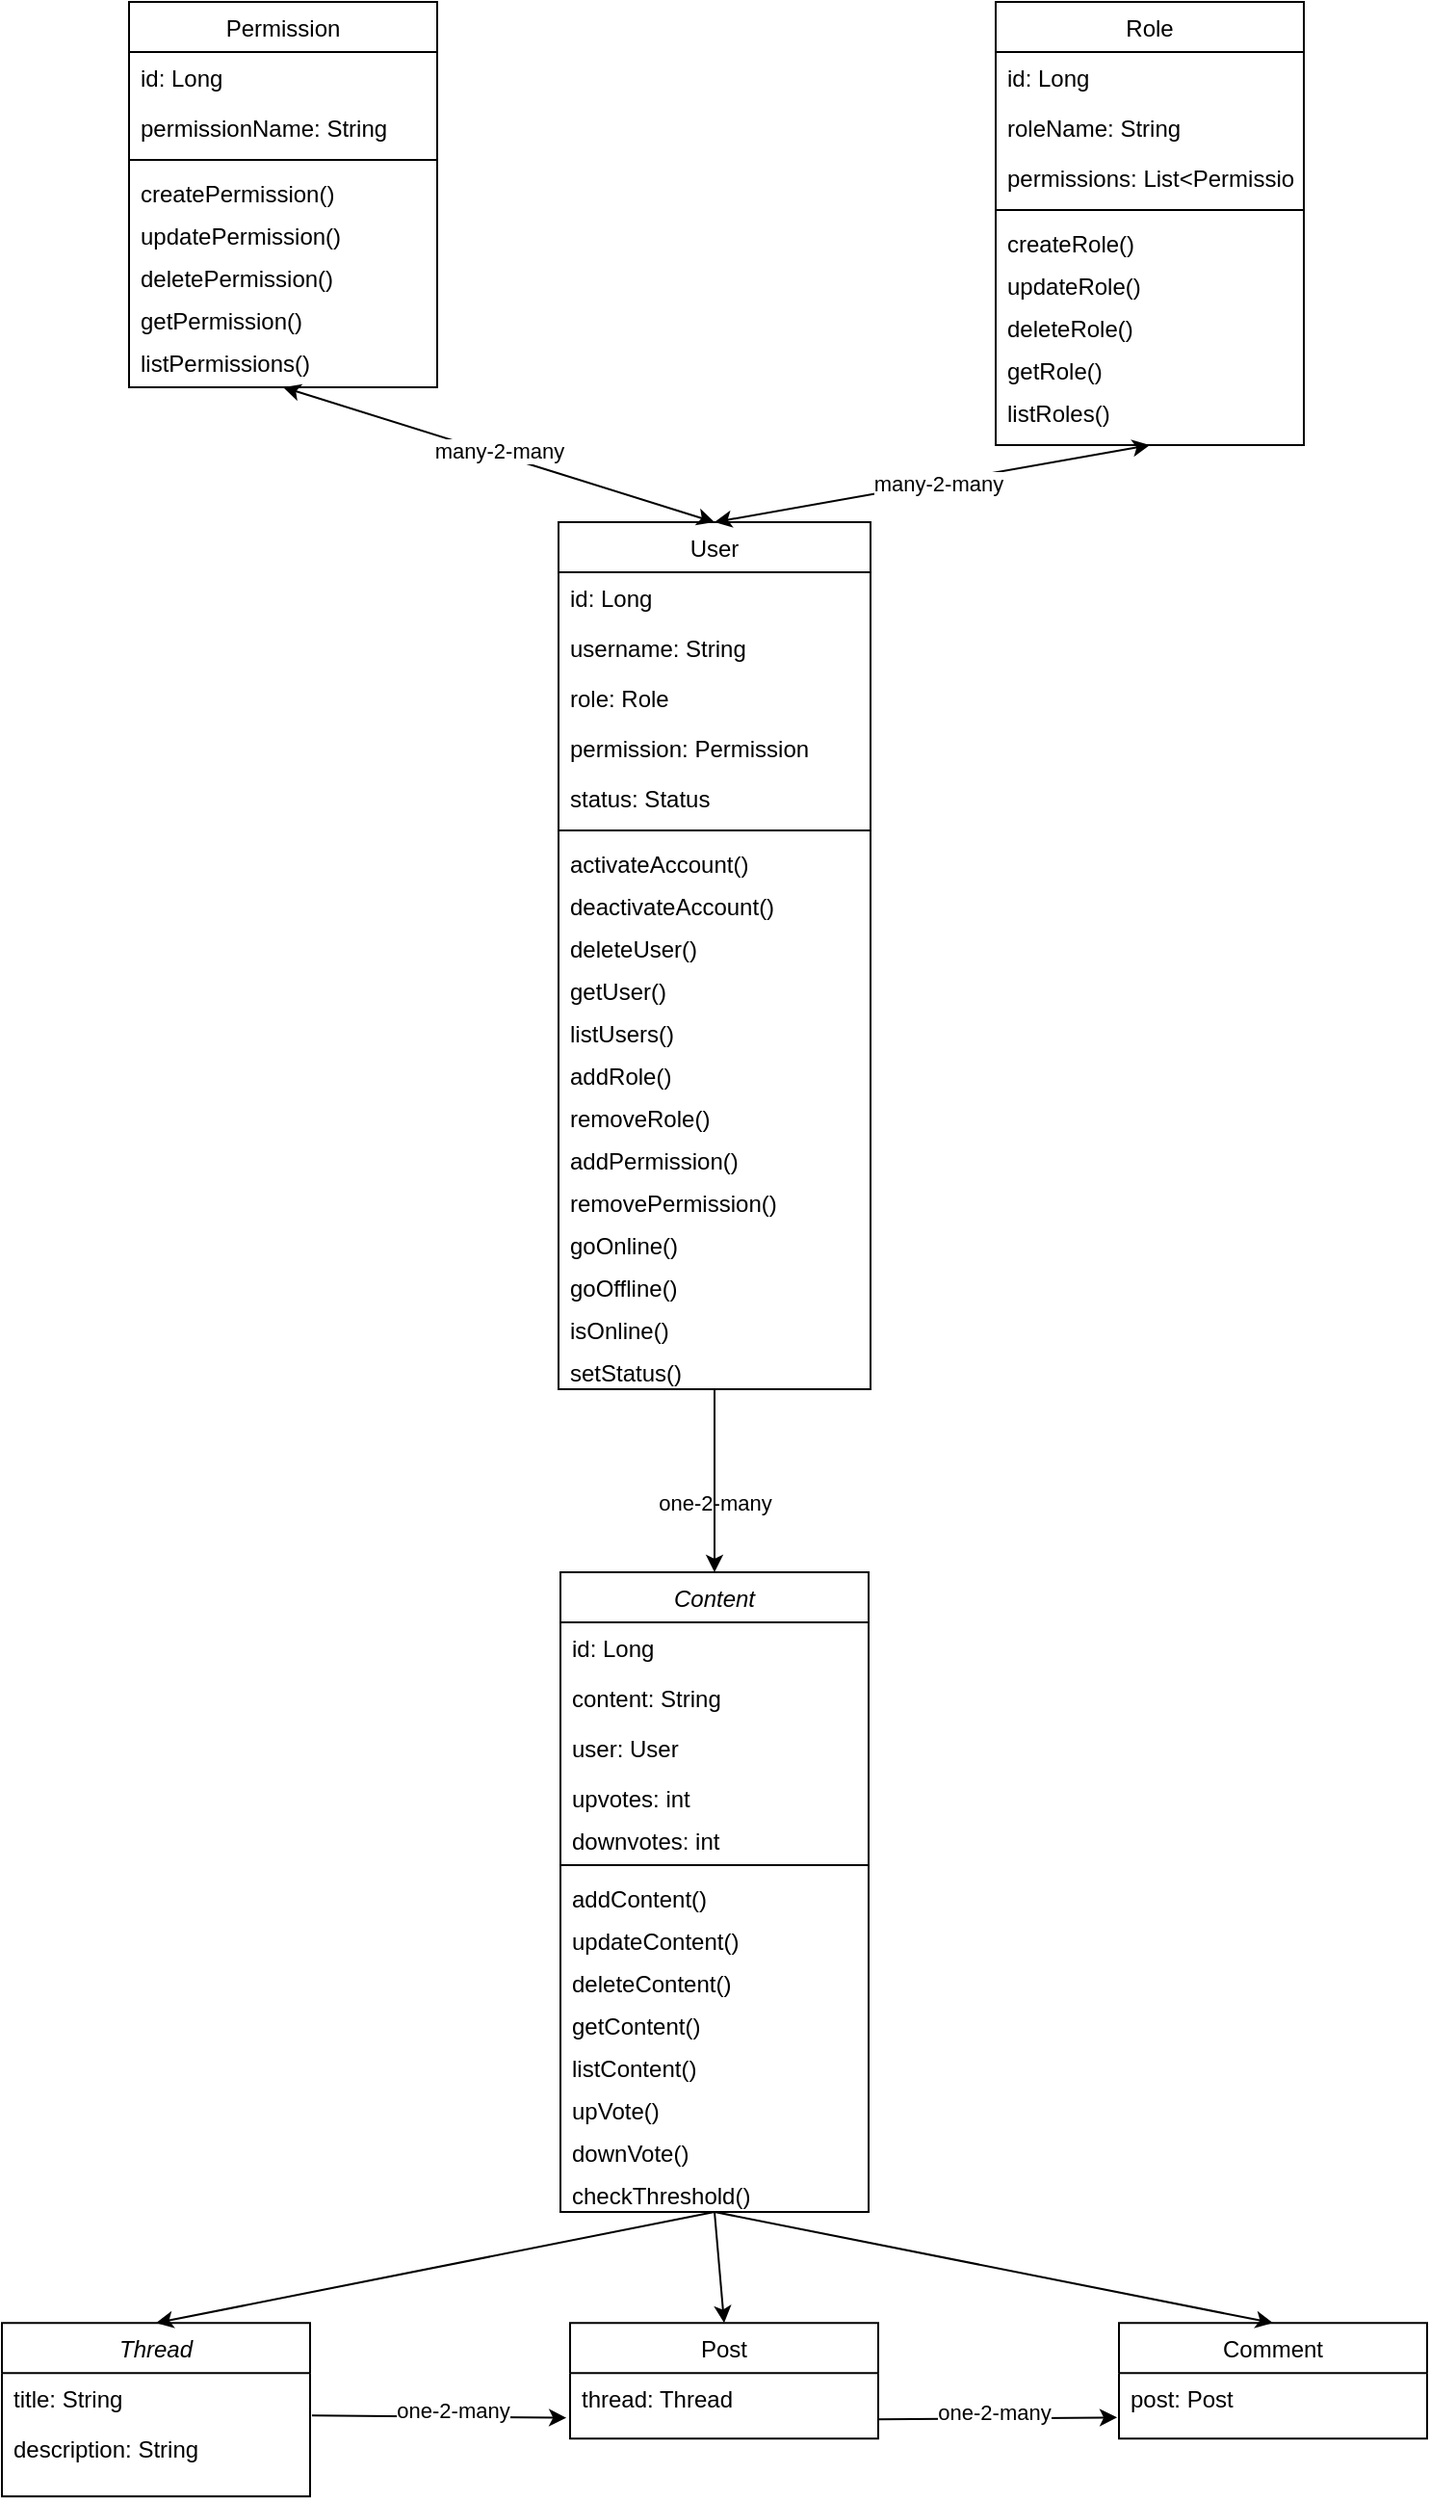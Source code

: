<mxfile>
    <diagram id="C5RBs43oDa-KdzZeNtuy" name="Page-1">
        <mxGraphModel dx="1078" dy="1854" grid="1" gridSize="10" guides="1" tooltips="1" connect="1" arrows="1" fold="1" page="1" pageScale="1" pageWidth="827" pageHeight="1169" math="0" shadow="0">
            <root>
                <mxCell id="WIyWlLk6GJQsqaUBKTNV-0"/>
                <mxCell id="WIyWlLk6GJQsqaUBKTNV-1" parent="WIyWlLk6GJQsqaUBKTNV-0"/>
                <mxCell id="zkfFHV4jXpPFQw0GAbJ--0" value="Thread" style="swimlane;fontStyle=2;align=center;verticalAlign=top;childLayout=stackLayout;horizontal=1;startSize=26;horizontalStack=0;resizeParent=1;resizeLast=0;collapsible=1;marginBottom=0;rounded=0;shadow=0;strokeWidth=1;" parent="WIyWlLk6GJQsqaUBKTNV-1" vertex="1">
                    <mxGeometry x="44" y="734.66" width="160" height="90" as="geometry">
                        <mxRectangle x="230" y="140" width="160" height="26" as="alternateBounds"/>
                    </mxGeometry>
                </mxCell>
                <mxCell id="zkfFHV4jXpPFQw0GAbJ--2" value="title: String" style="text;align=left;verticalAlign=top;spacingLeft=4;spacingRight=4;overflow=hidden;rotatable=0;points=[[0,0.5],[1,0.5]];portConstraint=eastwest;rounded=0;shadow=0;html=0;" parent="zkfFHV4jXpPFQw0GAbJ--0" vertex="1">
                    <mxGeometry y="26" width="160" height="26" as="geometry"/>
                </mxCell>
                <mxCell id="nu5phUJEbCEw3xwLuSSD-2" value="description: String" style="text;align=left;verticalAlign=top;spacingLeft=4;spacingRight=4;overflow=hidden;rotatable=0;points=[[0,0.5],[1,0.5]];portConstraint=eastwest;rounded=0;shadow=0;html=0;" parent="zkfFHV4jXpPFQw0GAbJ--0" vertex="1">
                    <mxGeometry y="52" width="160" height="26" as="geometry"/>
                </mxCell>
                <mxCell id="zkfFHV4jXpPFQw0GAbJ--6" value="Comment" style="swimlane;fontStyle=0;align=center;verticalAlign=top;childLayout=stackLayout;horizontal=1;startSize=26;horizontalStack=0;resizeParent=1;resizeLast=0;collapsible=1;marginBottom=0;rounded=0;shadow=0;strokeWidth=1;" parent="WIyWlLk6GJQsqaUBKTNV-1" vertex="1">
                    <mxGeometry x="624" y="734.66" width="160" height="60" as="geometry">
                        <mxRectangle x="130" y="380" width="160" height="26" as="alternateBounds"/>
                    </mxGeometry>
                </mxCell>
                <mxCell id="nu5phUJEbCEw3xwLuSSD-4" value="post: Post" style="text;align=left;verticalAlign=top;spacingLeft=4;spacingRight=4;overflow=hidden;rotatable=0;points=[[0,0.5],[1,0.5]];portConstraint=eastwest;rounded=0;shadow=0;html=0;" parent="zkfFHV4jXpPFQw0GAbJ--6" vertex="1">
                    <mxGeometry y="26" width="160" height="26" as="geometry"/>
                </mxCell>
                <mxCell id="zkfFHV4jXpPFQw0GAbJ--13" value="User" style="swimlane;fontStyle=0;align=center;verticalAlign=top;childLayout=stackLayout;horizontal=1;startSize=26;horizontalStack=0;resizeParent=1;resizeLast=0;collapsible=1;marginBottom=0;rounded=0;shadow=0;strokeWidth=1;" parent="WIyWlLk6GJQsqaUBKTNV-1" vertex="1">
                    <mxGeometry x="333" y="-200" width="162" height="450" as="geometry">
                        <mxRectangle x="340" y="380" width="170" height="26" as="alternateBounds"/>
                    </mxGeometry>
                </mxCell>
                <mxCell id="zkfFHV4jXpPFQw0GAbJ--14" value="id: Long" style="text;align=left;verticalAlign=top;spacingLeft=4;spacingRight=4;overflow=hidden;rotatable=0;points=[[0,0.5],[1,0.5]];portConstraint=eastwest;" parent="zkfFHV4jXpPFQw0GAbJ--13" vertex="1">
                    <mxGeometry y="26" width="162" height="26" as="geometry"/>
                </mxCell>
                <mxCell id="0" value="username: String" style="text;align=left;verticalAlign=top;spacingLeft=4;spacingRight=4;overflow=hidden;rotatable=0;points=[[0,0.5],[1,0.5]];portConstraint=eastwest;" vertex="1" parent="zkfFHV4jXpPFQw0GAbJ--13">
                    <mxGeometry y="52" width="162" height="26" as="geometry"/>
                </mxCell>
                <mxCell id="nu5phUJEbCEw3xwLuSSD-6" value="role: Role" style="text;align=left;verticalAlign=top;spacingLeft=4;spacingRight=4;overflow=hidden;rotatable=0;points=[[0,0.5],[1,0.5]];portConstraint=eastwest;" parent="zkfFHV4jXpPFQw0GAbJ--13" vertex="1">
                    <mxGeometry y="78" width="162" height="26" as="geometry"/>
                </mxCell>
                <mxCell id="nu5phUJEbCEw3xwLuSSD-7" value="permission: Permission" style="text;align=left;verticalAlign=top;spacingLeft=4;spacingRight=4;overflow=hidden;rotatable=0;points=[[0,0.5],[1,0.5]];portConstraint=eastwest;" parent="zkfFHV4jXpPFQw0GAbJ--13" vertex="1">
                    <mxGeometry y="104" width="162" height="26" as="geometry"/>
                </mxCell>
                <mxCell id="1" value="status: Status" style="text;align=left;verticalAlign=top;spacingLeft=4;spacingRight=4;overflow=hidden;rotatable=0;points=[[0,0.5],[1,0.5]];portConstraint=eastwest;" vertex="1" parent="zkfFHV4jXpPFQw0GAbJ--13">
                    <mxGeometry y="130" width="162" height="26" as="geometry"/>
                </mxCell>
                <mxCell id="nu5phUJEbCEw3xwLuSSD-33" value="" style="line;html=1;strokeWidth=1;align=left;verticalAlign=middle;spacingTop=-1;spacingLeft=3;spacingRight=3;rotatable=0;labelPosition=right;points=[];portConstraint=eastwest;" parent="zkfFHV4jXpPFQw0GAbJ--13" vertex="1">
                    <mxGeometry y="156" width="162" height="8" as="geometry"/>
                </mxCell>
                <mxCell id="2" value="activateAccount()" style="text;align=left;verticalAlign=top;spacingLeft=4;spacingRight=4;overflow=hidden;rotatable=0;points=[[0,0.5],[1,0.5]];portConstraint=eastwest;rounded=0;shadow=0;html=0;" vertex="1" parent="zkfFHV4jXpPFQw0GAbJ--13">
                    <mxGeometry y="164" width="162" height="22" as="geometry"/>
                </mxCell>
                <mxCell id="3" value="deactivateAccount()" style="text;align=left;verticalAlign=top;spacingLeft=4;spacingRight=4;overflow=hidden;rotatable=0;points=[[0,0.5],[1,0.5]];portConstraint=eastwest;rounded=0;shadow=0;html=0;" vertex="1" parent="zkfFHV4jXpPFQw0GAbJ--13">
                    <mxGeometry y="186" width="162" height="22" as="geometry"/>
                </mxCell>
                <mxCell id="nu5phUJEbCEw3xwLuSSD-34" value="deleteUser()" style="text;align=left;verticalAlign=top;spacingLeft=4;spacingRight=4;overflow=hidden;rotatable=0;points=[[0,0.5],[1,0.5]];portConstraint=eastwest;rounded=0;shadow=0;html=0;" parent="zkfFHV4jXpPFQw0GAbJ--13" vertex="1">
                    <mxGeometry y="208" width="162" height="22" as="geometry"/>
                </mxCell>
                <mxCell id="nu5phUJEbCEw3xwLuSSD-35" value="getUser()" style="text;align=left;verticalAlign=top;spacingLeft=4;spacingRight=4;overflow=hidden;rotatable=0;points=[[0,0.5],[1,0.5]];portConstraint=eastwest;rounded=0;shadow=0;html=0;" parent="zkfFHV4jXpPFQw0GAbJ--13" vertex="1">
                    <mxGeometry y="230" width="162" height="22" as="geometry"/>
                </mxCell>
                <mxCell id="nu5phUJEbCEw3xwLuSSD-36" value="listUsers()" style="text;align=left;verticalAlign=top;spacingLeft=4;spacingRight=4;overflow=hidden;rotatable=0;points=[[0,0.5],[1,0.5]];portConstraint=eastwest;rounded=0;shadow=0;html=0;" parent="zkfFHV4jXpPFQw0GAbJ--13" vertex="1">
                    <mxGeometry y="252" width="162" height="22" as="geometry"/>
                </mxCell>
                <mxCell id="4" value="addRole()" style="text;align=left;verticalAlign=top;spacingLeft=4;spacingRight=4;overflow=hidden;rotatable=0;points=[[0,0.5],[1,0.5]];portConstraint=eastwest;rounded=0;shadow=0;html=0;" vertex="1" parent="zkfFHV4jXpPFQw0GAbJ--13">
                    <mxGeometry y="274" width="162" height="22" as="geometry"/>
                </mxCell>
                <mxCell id="5" value="removeRole()" style="text;align=left;verticalAlign=top;spacingLeft=4;spacingRight=4;overflow=hidden;rotatable=0;points=[[0,0.5],[1,0.5]];portConstraint=eastwest;rounded=0;shadow=0;html=0;" vertex="1" parent="zkfFHV4jXpPFQw0GAbJ--13">
                    <mxGeometry y="296" width="162" height="22" as="geometry"/>
                </mxCell>
                <mxCell id="6" value="addPermission()" style="text;align=left;verticalAlign=top;spacingLeft=4;spacingRight=4;overflow=hidden;rotatable=0;points=[[0,0.5],[1,0.5]];portConstraint=eastwest;rounded=0;shadow=0;html=0;" vertex="1" parent="zkfFHV4jXpPFQw0GAbJ--13">
                    <mxGeometry y="318" width="162" height="22" as="geometry"/>
                </mxCell>
                <mxCell id="7" value="removePermission()" style="text;align=left;verticalAlign=top;spacingLeft=4;spacingRight=4;overflow=hidden;rotatable=0;points=[[0,0.5],[1,0.5]];portConstraint=eastwest;rounded=0;shadow=0;html=0;" vertex="1" parent="zkfFHV4jXpPFQw0GAbJ--13">
                    <mxGeometry y="340" width="162" height="22" as="geometry"/>
                </mxCell>
                <mxCell id="8" value="goOnline()" style="text;align=left;verticalAlign=top;spacingLeft=4;spacingRight=4;overflow=hidden;rotatable=0;points=[[0,0.5],[1,0.5]];portConstraint=eastwest;rounded=0;shadow=0;html=0;" vertex="1" parent="zkfFHV4jXpPFQw0GAbJ--13">
                    <mxGeometry y="362" width="162" height="22" as="geometry"/>
                </mxCell>
                <mxCell id="9" value="goOffline()" style="text;align=left;verticalAlign=top;spacingLeft=4;spacingRight=4;overflow=hidden;rotatable=0;points=[[0,0.5],[1,0.5]];portConstraint=eastwest;rounded=0;shadow=0;html=0;" vertex="1" parent="zkfFHV4jXpPFQw0GAbJ--13">
                    <mxGeometry y="384" width="162" height="22" as="geometry"/>
                </mxCell>
                <mxCell id="10" value="isOnline()" style="text;align=left;verticalAlign=top;spacingLeft=4;spacingRight=4;overflow=hidden;rotatable=0;points=[[0,0.5],[1,0.5]];portConstraint=eastwest;rounded=0;shadow=0;html=0;" vertex="1" parent="zkfFHV4jXpPFQw0GAbJ--13">
                    <mxGeometry y="406" width="162" height="22" as="geometry"/>
                </mxCell>
                <mxCell id="11" value="setStatus()" style="text;align=left;verticalAlign=top;spacingLeft=4;spacingRight=4;overflow=hidden;rotatable=0;points=[[0,0.5],[1,0.5]];portConstraint=eastwest;rounded=0;shadow=0;html=0;" vertex="1" parent="zkfFHV4jXpPFQw0GAbJ--13">
                    <mxGeometry y="428" width="162" height="22" as="geometry"/>
                </mxCell>
                <mxCell id="zkfFHV4jXpPFQw0GAbJ--17" value="Post" style="swimlane;fontStyle=0;align=center;verticalAlign=top;childLayout=stackLayout;horizontal=1;startSize=26;horizontalStack=0;resizeParent=1;resizeLast=0;collapsible=1;marginBottom=0;rounded=0;shadow=0;strokeWidth=1;" parent="WIyWlLk6GJQsqaUBKTNV-1" vertex="1">
                    <mxGeometry x="339" y="734.66" width="160" height="60" as="geometry">
                        <mxRectangle x="550" y="140" width="160" height="26" as="alternateBounds"/>
                    </mxGeometry>
                </mxCell>
                <mxCell id="zkfFHV4jXpPFQw0GAbJ--20" value="thread: Thread" style="text;align=left;verticalAlign=top;spacingLeft=4;spacingRight=4;overflow=hidden;rotatable=0;points=[[0,0.5],[1,0.5]];portConstraint=eastwest;rounded=0;shadow=0;html=0;" parent="zkfFHV4jXpPFQw0GAbJ--17" vertex="1">
                    <mxGeometry y="26" width="160" height="26" as="geometry"/>
                </mxCell>
                <mxCell id="nu5phUJEbCEw3xwLuSSD-37" value="Role" style="swimlane;fontStyle=0;align=center;verticalAlign=top;childLayout=stackLayout;horizontal=1;startSize=26;horizontalStack=0;resizeParent=1;resizeLast=0;collapsible=1;marginBottom=0;rounded=0;shadow=0;strokeWidth=1;" parent="WIyWlLk6GJQsqaUBKTNV-1" vertex="1">
                    <mxGeometry x="560" y="-470" width="160" height="230" as="geometry">
                        <mxRectangle x="130" y="380" width="160" height="26" as="alternateBounds"/>
                    </mxGeometry>
                </mxCell>
                <mxCell id="nu5phUJEbCEw3xwLuSSD-38" value="id: Long" style="text;align=left;verticalAlign=top;spacingLeft=4;spacingRight=4;overflow=hidden;rotatable=0;points=[[0,0.5],[1,0.5]];portConstraint=eastwest;" parent="nu5phUJEbCEw3xwLuSSD-37" vertex="1">
                    <mxGeometry y="26" width="160" height="26" as="geometry"/>
                </mxCell>
                <mxCell id="nu5phUJEbCEw3xwLuSSD-39" value="roleName: String" style="text;align=left;verticalAlign=top;spacingLeft=4;spacingRight=4;overflow=hidden;rotatable=0;points=[[0,0.5],[1,0.5]];portConstraint=eastwest;rounded=0;shadow=0;html=0;" parent="nu5phUJEbCEw3xwLuSSD-37" vertex="1">
                    <mxGeometry y="52" width="160" height="26" as="geometry"/>
                </mxCell>
                <mxCell id="nu5phUJEbCEw3xwLuSSD-40" value="permissions: List&lt;Permission&gt;" style="text;align=left;verticalAlign=top;spacingLeft=4;spacingRight=4;overflow=hidden;rotatable=0;points=[[0,0.5],[1,0.5]];portConstraint=eastwest;rounded=0;shadow=0;html=0;" parent="nu5phUJEbCEw3xwLuSSD-37" vertex="1">
                    <mxGeometry y="78" width="160" height="26" as="geometry"/>
                </mxCell>
                <mxCell id="nu5phUJEbCEw3xwLuSSD-42" value="" style="line;html=1;strokeWidth=1;align=left;verticalAlign=middle;spacingTop=-1;spacingLeft=3;spacingRight=3;rotatable=0;labelPosition=right;points=[];portConstraint=eastwest;" parent="nu5phUJEbCEw3xwLuSSD-37" vertex="1">
                    <mxGeometry y="104" width="160" height="8" as="geometry"/>
                </mxCell>
                <mxCell id="nu5phUJEbCEw3xwLuSSD-43" value="createRole()" style="text;align=left;verticalAlign=top;spacingLeft=4;spacingRight=4;overflow=hidden;rotatable=0;points=[[0,0.5],[1,0.5]];portConstraint=eastwest;rounded=0;shadow=0;html=0;" parent="nu5phUJEbCEw3xwLuSSD-37" vertex="1">
                    <mxGeometry y="112" width="160" height="22" as="geometry"/>
                </mxCell>
                <mxCell id="nu5phUJEbCEw3xwLuSSD-44" value="updateRole()" style="text;align=left;verticalAlign=top;spacingLeft=4;spacingRight=4;overflow=hidden;rotatable=0;points=[[0,0.5],[1,0.5]];portConstraint=eastwest;rounded=0;shadow=0;html=0;" parent="nu5phUJEbCEw3xwLuSSD-37" vertex="1">
                    <mxGeometry y="134" width="160" height="22" as="geometry"/>
                </mxCell>
                <mxCell id="nu5phUJEbCEw3xwLuSSD-45" value="deleteRole()" style="text;align=left;verticalAlign=top;spacingLeft=4;spacingRight=4;overflow=hidden;rotatable=0;points=[[0,0.5],[1,0.5]];portConstraint=eastwest;rounded=0;shadow=0;html=0;" parent="nu5phUJEbCEw3xwLuSSD-37" vertex="1">
                    <mxGeometry y="156" width="160" height="22" as="geometry"/>
                </mxCell>
                <mxCell id="nu5phUJEbCEw3xwLuSSD-46" value="getRole()" style="text;align=left;verticalAlign=top;spacingLeft=4;spacingRight=4;overflow=hidden;rotatable=0;points=[[0,0.5],[1,0.5]];portConstraint=eastwest;rounded=0;shadow=0;html=0;" parent="nu5phUJEbCEw3xwLuSSD-37" vertex="1">
                    <mxGeometry y="178" width="160" height="22" as="geometry"/>
                </mxCell>
                <mxCell id="nu5phUJEbCEw3xwLuSSD-47" value="listRoles()" style="text;align=left;verticalAlign=top;spacingLeft=4;spacingRight=4;overflow=hidden;rotatable=0;points=[[0,0.5],[1,0.5]];portConstraint=eastwest;rounded=0;shadow=0;html=0;" parent="nu5phUJEbCEw3xwLuSSD-37" vertex="1">
                    <mxGeometry y="200" width="160" height="22" as="geometry"/>
                </mxCell>
                <mxCell id="nu5phUJEbCEw3xwLuSSD-48" value="Permission" style="swimlane;fontStyle=0;align=center;verticalAlign=top;childLayout=stackLayout;horizontal=1;startSize=26;horizontalStack=0;resizeParent=1;resizeLast=0;collapsible=1;marginBottom=0;rounded=0;shadow=0;strokeWidth=1;" parent="WIyWlLk6GJQsqaUBKTNV-1" vertex="1">
                    <mxGeometry x="110" y="-470" width="160" height="200" as="geometry">
                        <mxRectangle x="130" y="380" width="160" height="26" as="alternateBounds"/>
                    </mxGeometry>
                </mxCell>
                <mxCell id="nu5phUJEbCEw3xwLuSSD-49" value="id: Long" style="text;align=left;verticalAlign=top;spacingLeft=4;spacingRight=4;overflow=hidden;rotatable=0;points=[[0,0.5],[1,0.5]];portConstraint=eastwest;" parent="nu5phUJEbCEw3xwLuSSD-48" vertex="1">
                    <mxGeometry y="26" width="160" height="26" as="geometry"/>
                </mxCell>
                <mxCell id="nu5phUJEbCEw3xwLuSSD-50" value="permissionName: String" style="text;align=left;verticalAlign=top;spacingLeft=4;spacingRight=4;overflow=hidden;rotatable=0;points=[[0,0.5],[1,0.5]];portConstraint=eastwest;rounded=0;shadow=0;html=0;" parent="nu5phUJEbCEw3xwLuSSD-48" vertex="1">
                    <mxGeometry y="52" width="160" height="26" as="geometry"/>
                </mxCell>
                <mxCell id="nu5phUJEbCEw3xwLuSSD-52" value="" style="line;html=1;strokeWidth=1;align=left;verticalAlign=middle;spacingTop=-1;spacingLeft=3;spacingRight=3;rotatable=0;labelPosition=right;points=[];portConstraint=eastwest;" parent="nu5phUJEbCEw3xwLuSSD-48" vertex="1">
                    <mxGeometry y="78" width="160" height="8" as="geometry"/>
                </mxCell>
                <mxCell id="nu5phUJEbCEw3xwLuSSD-53" value="createPermission()" style="text;align=left;verticalAlign=top;spacingLeft=4;spacingRight=4;overflow=hidden;rotatable=0;points=[[0,0.5],[1,0.5]];portConstraint=eastwest;rounded=0;shadow=0;html=0;" parent="nu5phUJEbCEw3xwLuSSD-48" vertex="1">
                    <mxGeometry y="86" width="160" height="22" as="geometry"/>
                </mxCell>
                <mxCell id="nu5phUJEbCEw3xwLuSSD-54" value="updatePermission()" style="text;align=left;verticalAlign=top;spacingLeft=4;spacingRight=4;overflow=hidden;rotatable=0;points=[[0,0.5],[1,0.5]];portConstraint=eastwest;rounded=0;shadow=0;html=0;" parent="nu5phUJEbCEw3xwLuSSD-48" vertex="1">
                    <mxGeometry y="108" width="160" height="22" as="geometry"/>
                </mxCell>
                <mxCell id="nu5phUJEbCEw3xwLuSSD-55" value="deletePermission()" style="text;align=left;verticalAlign=top;spacingLeft=4;spacingRight=4;overflow=hidden;rotatable=0;points=[[0,0.5],[1,0.5]];portConstraint=eastwest;rounded=0;shadow=0;html=0;" parent="nu5phUJEbCEw3xwLuSSD-48" vertex="1">
                    <mxGeometry y="130" width="160" height="22" as="geometry"/>
                </mxCell>
                <mxCell id="nu5phUJEbCEw3xwLuSSD-56" value="getPermission()" style="text;align=left;verticalAlign=top;spacingLeft=4;spacingRight=4;overflow=hidden;rotatable=0;points=[[0,0.5],[1,0.5]];portConstraint=eastwest;rounded=0;shadow=0;html=0;" parent="nu5phUJEbCEw3xwLuSSD-48" vertex="1">
                    <mxGeometry y="152" width="160" height="22" as="geometry"/>
                </mxCell>
                <mxCell id="nu5phUJEbCEw3xwLuSSD-57" value="listPermissions()" style="text;align=left;verticalAlign=top;spacingLeft=4;spacingRight=4;overflow=hidden;rotatable=0;points=[[0,0.5],[1,0.5]];portConstraint=eastwest;rounded=0;shadow=0;html=0;" parent="nu5phUJEbCEw3xwLuSSD-48" vertex="1">
                    <mxGeometry y="174" width="160" height="22" as="geometry"/>
                </mxCell>
                <mxCell id="nu5phUJEbCEw3xwLuSSD-59" value="" style="endArrow=classic;html=1;rounded=0;entryX=0.5;entryY=0;entryDx=0;entryDy=0;exitX=0.5;exitY=1;exitDx=0;exitDy=0;" parent="WIyWlLk6GJQsqaUBKTNV-1" source="nu5phUJEbCEw3xwLuSSD-80" target="zkfFHV4jXpPFQw0GAbJ--0" edge="1">
                    <mxGeometry width="50" height="50" relative="1" as="geometry">
                        <mxPoint x="144" y="224.66" as="sourcePoint"/>
                        <mxPoint x="194" y="174.66" as="targetPoint"/>
                    </mxGeometry>
                </mxCell>
                <mxCell id="nu5phUJEbCEw3xwLuSSD-60" value="" style="endArrow=classic;html=1;rounded=0;entryX=0.5;entryY=0;entryDx=0;entryDy=0;exitX=0.5;exitY=1;exitDx=0;exitDy=0;" parent="WIyWlLk6GJQsqaUBKTNV-1" source="nu5phUJEbCEw3xwLuSSD-80" target="zkfFHV4jXpPFQw0GAbJ--17" edge="1">
                    <mxGeometry width="50" height="50" relative="1" as="geometry">
                        <mxPoint x="414" y="214.66" as="sourcePoint"/>
                        <mxPoint x="444" y="274.66" as="targetPoint"/>
                    </mxGeometry>
                </mxCell>
                <mxCell id="nu5phUJEbCEw3xwLuSSD-61" value="" style="endArrow=classic;html=1;rounded=0;exitX=0.5;exitY=1;exitDx=0;exitDy=0;entryX=0.5;entryY=0;entryDx=0;entryDy=0;" parent="WIyWlLk6GJQsqaUBKTNV-1" source="nu5phUJEbCEw3xwLuSSD-80" target="zkfFHV4jXpPFQw0GAbJ--6" edge="1">
                    <mxGeometry width="50" height="50" relative="1" as="geometry">
                        <mxPoint x="644" y="174.66" as="sourcePoint"/>
                        <mxPoint x="694" y="124.66" as="targetPoint"/>
                    </mxGeometry>
                </mxCell>
                <mxCell id="nu5phUJEbCEw3xwLuSSD-65" value="" style="endArrow=classic;html=1;rounded=0;entryX=-0.012;entryY=0.892;entryDx=0;entryDy=0;entryPerimeter=0;exitX=1.006;exitY=0.846;exitDx=0;exitDy=0;exitPerimeter=0;" parent="WIyWlLk6GJQsqaUBKTNV-1" target="zkfFHV4jXpPFQw0GAbJ--20" edge="1">
                    <mxGeometry relative="1" as="geometry">
                        <mxPoint x="204.96" y="782.656" as="sourcePoint"/>
                        <mxPoint x="334" y="554.66" as="targetPoint"/>
                    </mxGeometry>
                </mxCell>
                <mxCell id="nu5phUJEbCEw3xwLuSSD-67" value="one-2-many&lt;div&gt;&lt;br&gt;&lt;/div&gt;" style="edgeLabel;html=1;align=center;verticalAlign=middle;resizable=0;points=[];" parent="nu5phUJEbCEw3xwLuSSD-65" vertex="1" connectable="0">
                    <mxGeometry x="0.1" y="-3" relative="1" as="geometry">
                        <mxPoint as="offset"/>
                    </mxGeometry>
                </mxCell>
                <mxCell id="nu5phUJEbCEw3xwLuSSD-77" value="one-2-many&lt;div&gt;&lt;br&gt;&lt;/div&gt;" style="edgeLabel;html=1;align=center;verticalAlign=middle;resizable=0;points=[];" parent="nu5phUJEbCEw3xwLuSSD-65" vertex="1" connectable="0">
                    <mxGeometry x="0.1" y="-3" relative="1" as="geometry">
                        <mxPoint x="136" y="-471" as="offset"/>
                    </mxGeometry>
                </mxCell>
                <mxCell id="nu5phUJEbCEw3xwLuSSD-69" value="" style="endArrow=classic;html=1;rounded=0;entryX=-0.006;entryY=0.885;entryDx=0;entryDy=0;entryPerimeter=0;" parent="WIyWlLk6GJQsqaUBKTNV-1" target="nu5phUJEbCEw3xwLuSSD-4" edge="1">
                    <mxGeometry relative="1" as="geometry">
                        <mxPoint x="499.0" y="784.66" as="sourcePoint"/>
                        <mxPoint x="603.44" y="785.472" as="targetPoint"/>
                    </mxGeometry>
                </mxCell>
                <mxCell id="nu5phUJEbCEw3xwLuSSD-70" value="Label" style="edgeLabel;resizable=0;html=1;;align=center;verticalAlign=middle;" parent="nu5phUJEbCEw3xwLuSSD-69" connectable="0" vertex="1">
                    <mxGeometry relative="1" as="geometry"/>
                </mxCell>
                <mxCell id="nu5phUJEbCEw3xwLuSSD-71" value="one-2-many" style="edgeLabel;html=1;align=center;verticalAlign=middle;resizable=0;points=[];" parent="nu5phUJEbCEw3xwLuSSD-69" vertex="1" connectable="0">
                    <mxGeometry x="-0.032" y="3" relative="1" as="geometry">
                        <mxPoint as="offset"/>
                    </mxGeometry>
                </mxCell>
                <mxCell id="nu5phUJEbCEw3xwLuSSD-72" value="" style="endArrow=classic;startArrow=classic;html=1;rounded=0;entryX=0.5;entryY=1;entryDx=0;entryDy=0;exitX=0.5;exitY=0;exitDx=0;exitDy=0;" parent="WIyWlLk6GJQsqaUBKTNV-1" source="zkfFHV4jXpPFQw0GAbJ--13" target="nu5phUJEbCEw3xwLuSSD-37" edge="1">
                    <mxGeometry width="50" height="50" relative="1" as="geometry">
                        <mxPoint x="390" y="-110" as="sourcePoint"/>
                        <mxPoint x="440" y="-160" as="targetPoint"/>
                    </mxGeometry>
                </mxCell>
                <mxCell id="nu5phUJEbCEw3xwLuSSD-74" value="many-2-many" style="edgeLabel;html=1;align=center;verticalAlign=middle;resizable=0;points=[];" parent="nu5phUJEbCEw3xwLuSSD-72" vertex="1" connectable="0">
                    <mxGeometry x="-0.036" y="-6" relative="1" as="geometry">
                        <mxPoint x="6" y="-7" as="offset"/>
                    </mxGeometry>
                </mxCell>
                <mxCell id="nu5phUJEbCEw3xwLuSSD-75" value="" style="endArrow=classic;startArrow=classic;html=1;rounded=0;entryX=0.5;entryY=0;entryDx=0;entryDy=0;exitX=0.5;exitY=1;exitDx=0;exitDy=0;" parent="WIyWlLk6GJQsqaUBKTNV-1" source="nu5phUJEbCEw3xwLuSSD-48" target="zkfFHV4jXpPFQw0GAbJ--13" edge="1">
                    <mxGeometry width="50" height="50" relative="1" as="geometry">
                        <mxPoint x="77" y="-170" as="sourcePoint"/>
                        <mxPoint x="303" y="-210" as="targetPoint"/>
                    </mxGeometry>
                </mxCell>
                <mxCell id="nu5phUJEbCEw3xwLuSSD-76" value="many-2-many" style="edgeLabel;html=1;align=center;verticalAlign=middle;resizable=0;points=[];" parent="nu5phUJEbCEw3xwLuSSD-75" vertex="1" connectable="0">
                    <mxGeometry x="-0.036" y="-6" relative="1" as="geometry">
                        <mxPoint x="6" y="-7" as="offset"/>
                    </mxGeometry>
                </mxCell>
                <mxCell id="nu5phUJEbCEw3xwLuSSD-80" value="Content" style="swimlane;fontStyle=2;align=center;verticalAlign=top;childLayout=stackLayout;horizontal=1;startSize=26;horizontalStack=0;resizeParent=1;resizeLast=0;collapsible=1;marginBottom=0;rounded=0;shadow=0;strokeWidth=1;" parent="WIyWlLk6GJQsqaUBKTNV-1" vertex="1">
                    <mxGeometry x="334" y="345" width="160" height="332" as="geometry">
                        <mxRectangle x="130" y="380" width="160" height="26" as="alternateBounds"/>
                    </mxGeometry>
                </mxCell>
                <mxCell id="nu5phUJEbCEw3xwLuSSD-81" value="id: Long" style="text;align=left;verticalAlign=top;spacingLeft=4;spacingRight=4;overflow=hidden;rotatable=0;points=[[0,0.5],[1,0.5]];portConstraint=eastwest;" parent="nu5phUJEbCEw3xwLuSSD-80" vertex="1">
                    <mxGeometry y="26" width="160" height="26" as="geometry"/>
                </mxCell>
                <mxCell id="nu5phUJEbCEw3xwLuSSD-82" value="content: String" style="text;align=left;verticalAlign=top;spacingLeft=4;spacingRight=4;overflow=hidden;rotatable=0;points=[[0,0.5],[1,0.5]];portConstraint=eastwest;rounded=0;shadow=0;html=0;" parent="nu5phUJEbCEw3xwLuSSD-80" vertex="1">
                    <mxGeometry y="52" width="160" height="26" as="geometry"/>
                </mxCell>
                <mxCell id="nu5phUJEbCEw3xwLuSSD-84" value="user: User" style="text;align=left;verticalAlign=top;spacingLeft=4;spacingRight=4;overflow=hidden;rotatable=0;points=[[0,0.5],[1,0.5]];portConstraint=eastwest;rounded=0;shadow=0;html=0;" parent="nu5phUJEbCEw3xwLuSSD-80" vertex="1">
                    <mxGeometry y="78" width="160" height="26" as="geometry"/>
                </mxCell>
                <mxCell id="jRqBXs5ZxfqoaxZFGPqK-1" value="upvotes: int" style="text;align=left;verticalAlign=top;spacingLeft=4;spacingRight=4;overflow=hidden;rotatable=0;points=[[0,0.5],[1,0.5]];portConstraint=eastwest;rounded=0;shadow=0;html=0;" parent="nu5phUJEbCEw3xwLuSSD-80" vertex="1">
                    <mxGeometry y="104" width="160" height="22" as="geometry"/>
                </mxCell>
                <mxCell id="jRqBXs5ZxfqoaxZFGPqK-6" value="downvotes: int" style="text;align=left;verticalAlign=top;spacingLeft=4;spacingRight=4;overflow=hidden;rotatable=0;points=[[0,0.5],[1,0.5]];portConstraint=eastwest;rounded=0;shadow=0;html=0;" parent="nu5phUJEbCEw3xwLuSSD-80" vertex="1">
                    <mxGeometry y="126" width="160" height="22" as="geometry"/>
                </mxCell>
                <mxCell id="nu5phUJEbCEw3xwLuSSD-85" value="" style="line;html=1;strokeWidth=1;align=left;verticalAlign=middle;spacingTop=-1;spacingLeft=3;spacingRight=3;rotatable=0;labelPosition=right;points=[];portConstraint=eastwest;" parent="nu5phUJEbCEw3xwLuSSD-80" vertex="1">
                    <mxGeometry y="148" width="160" height="8" as="geometry"/>
                </mxCell>
                <mxCell id="nu5phUJEbCEw3xwLuSSD-86" value="addContent()" style="text;align=left;verticalAlign=top;spacingLeft=4;spacingRight=4;overflow=hidden;rotatable=0;points=[[0,0.5],[1,0.5]];portConstraint=eastwest;rounded=0;shadow=0;html=0;" parent="nu5phUJEbCEw3xwLuSSD-80" vertex="1">
                    <mxGeometry y="156" width="160" height="22" as="geometry"/>
                </mxCell>
                <mxCell id="nu5phUJEbCEw3xwLuSSD-87" value="updateContent()" style="text;align=left;verticalAlign=top;spacingLeft=4;spacingRight=4;overflow=hidden;rotatable=0;points=[[0,0.5],[1,0.5]];portConstraint=eastwest;rounded=0;shadow=0;html=0;" parent="nu5phUJEbCEw3xwLuSSD-80" vertex="1">
                    <mxGeometry y="178" width="160" height="22" as="geometry"/>
                </mxCell>
                <mxCell id="nu5phUJEbCEw3xwLuSSD-88" value="deleteContent()" style="text;align=left;verticalAlign=top;spacingLeft=4;spacingRight=4;overflow=hidden;rotatable=0;points=[[0,0.5],[1,0.5]];portConstraint=eastwest;rounded=0;shadow=0;html=0;" parent="nu5phUJEbCEw3xwLuSSD-80" vertex="1">
                    <mxGeometry y="200" width="160" height="22" as="geometry"/>
                </mxCell>
                <mxCell id="nu5phUJEbCEw3xwLuSSD-89" value="getContent()" style="text;align=left;verticalAlign=top;spacingLeft=4;spacingRight=4;overflow=hidden;rotatable=0;points=[[0,0.5],[1,0.5]];portConstraint=eastwest;rounded=0;shadow=0;html=0;" parent="nu5phUJEbCEw3xwLuSSD-80" vertex="1">
                    <mxGeometry y="222" width="160" height="22" as="geometry"/>
                </mxCell>
                <mxCell id="nu5phUJEbCEw3xwLuSSD-90" value="listContent()" style="text;align=left;verticalAlign=top;spacingLeft=4;spacingRight=4;overflow=hidden;rotatable=0;points=[[0,0.5],[1,0.5]];portConstraint=eastwest;rounded=0;shadow=0;html=0;" parent="nu5phUJEbCEw3xwLuSSD-80" vertex="1">
                    <mxGeometry y="244" width="160" height="22" as="geometry"/>
                </mxCell>
                <mxCell id="jRqBXs5ZxfqoaxZFGPqK-4" value="upVote()" style="text;align=left;verticalAlign=top;spacingLeft=4;spacingRight=4;overflow=hidden;rotatable=0;points=[[0,0.5],[1,0.5]];portConstraint=eastwest;rounded=0;shadow=0;html=0;" parent="nu5phUJEbCEw3xwLuSSD-80" vertex="1">
                    <mxGeometry y="266" width="160" height="22" as="geometry"/>
                </mxCell>
                <mxCell id="jRqBXs5ZxfqoaxZFGPqK-5" value="downVote()" style="text;align=left;verticalAlign=top;spacingLeft=4;spacingRight=4;overflow=hidden;rotatable=0;points=[[0,0.5],[1,0.5]];portConstraint=eastwest;rounded=0;shadow=0;html=0;" parent="nu5phUJEbCEw3xwLuSSD-80" vertex="1">
                    <mxGeometry y="288" width="160" height="22" as="geometry"/>
                </mxCell>
                <mxCell id="jRqBXs5ZxfqoaxZFGPqK-7" value="checkThreshold()" style="text;align=left;verticalAlign=top;spacingLeft=4;spacingRight=4;overflow=hidden;rotatable=0;points=[[0,0.5],[1,0.5]];portConstraint=eastwest;rounded=0;shadow=0;html=0;" parent="nu5phUJEbCEw3xwLuSSD-80" vertex="1">
                    <mxGeometry y="310" width="160" height="22" as="geometry"/>
                </mxCell>
                <mxCell id="nu5phUJEbCEw3xwLuSSD-92" value="" style="endArrow=classic;html=1;rounded=0;entryX=0.5;entryY=0;entryDx=0;entryDy=0;" parent="WIyWlLk6GJQsqaUBKTNV-1" target="nu5phUJEbCEw3xwLuSSD-80" edge="1">
                    <mxGeometry width="50" height="50" relative="1" as="geometry">
                        <mxPoint x="414" y="250" as="sourcePoint"/>
                        <mxPoint x="583" y="200" as="targetPoint"/>
                    </mxGeometry>
                </mxCell>
            </root>
        </mxGraphModel>
    </diagram>
</mxfile>